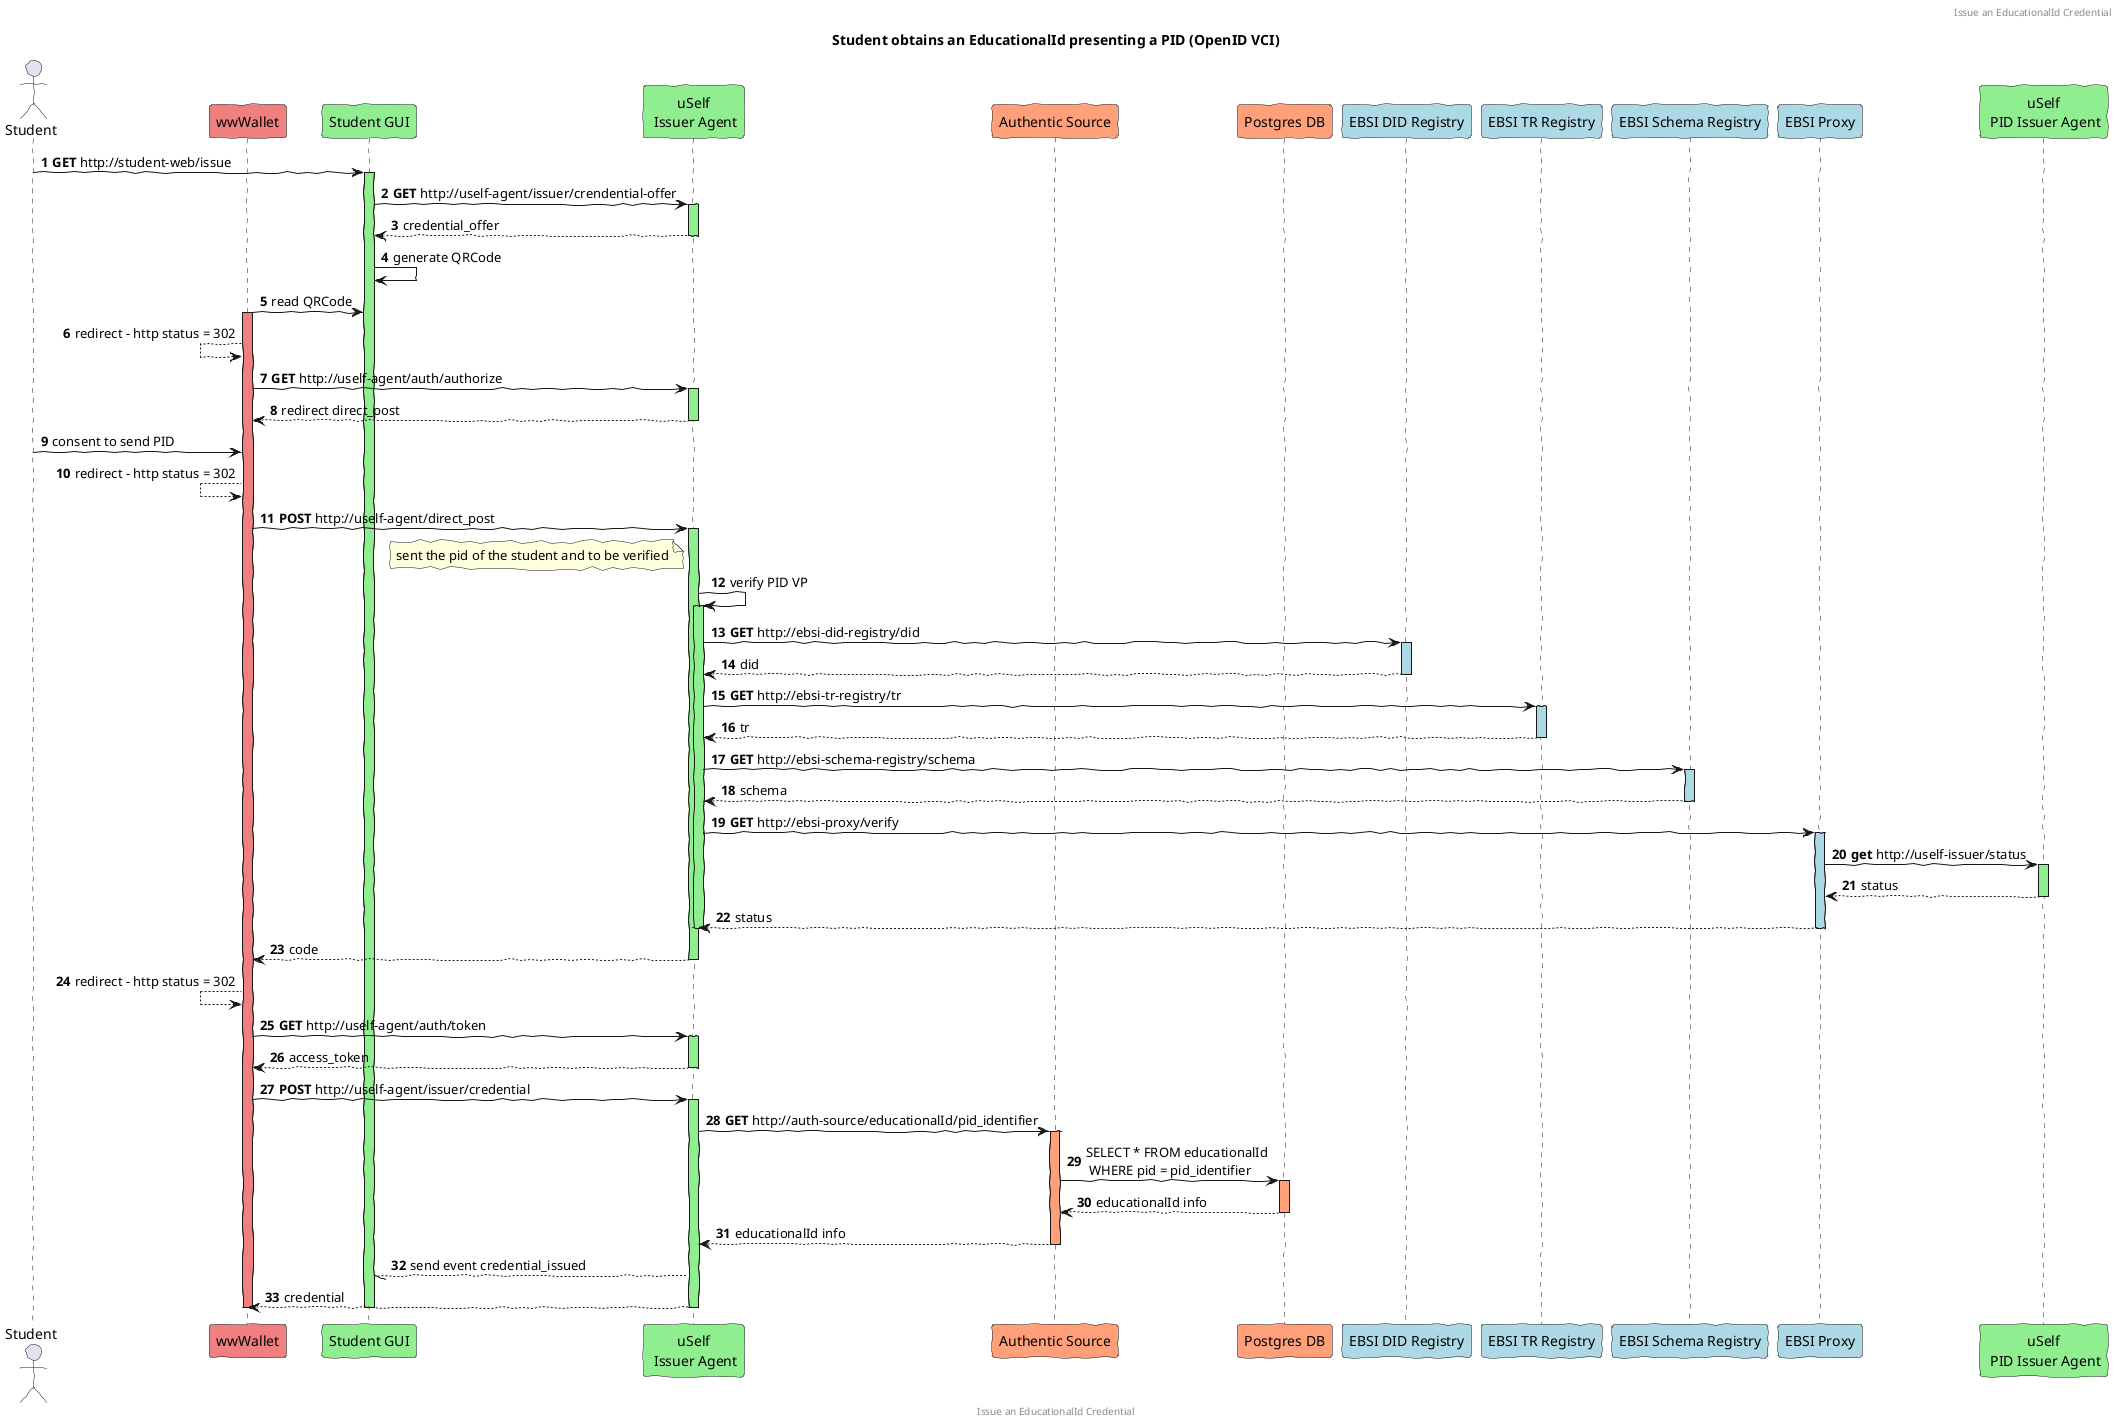 @startuml dc4eu-issue-educationalId
'https://plantuml.com/sequence-diagram
skinparam handwritten true



header 
    Issue an EducationalId Credential
end header
title
    Student obtains an EducationalId presenting a PID (OpenID VCI)
end title
footer 
    Issue an EducationalId Credential
end footer

actor "Student" as student
participant "wwWallet" as mobile #LightCoral
participant "Student GUI" as stdGUI #LightGreen
participant "uSelf\n Issuer Agent" as agent #LightGreen
participant "Authentic Source" as authSource #LightSalmon
participant "Postgres DB" as db #LightSalmon

participant "EBSI DID Registry" as didr #LightBlue
participant "EBSI TR Registry" as trr #LightBlue
participant "EBSI Schema Registry" as sr #LightBlue
participant "EBSI Proxy" as proxy #LightBlue

participant "uSelf\n PID Issuer Agent" as issuer #LightGreen

autonumber

    student->stdGUI:**GET** http://student-web/issue
    activate stdGUI #LightGreen
    stdGUI->agent:**GET** http://uself-agent/issuer/crendential-offer
    activate agent #LightGreen
    return credential_offer
    stdGUI->stdGUI: generate QRCode
    mobile->stdGUI: read QRCode
    activate mobile #LightCoral
    mobile<--mobile: redirect - http status = 302
    mobile->agent:**GET** http://uself-agent/auth/authorize
    activate agent #LightGreen
    return redirect direct_post
    student->mobile: consent to send PID
    mobile<--mobile: redirect - http status = 302
    mobile->agent:**POST** http://uself-agent/direct_post
    activate agent #LightGreen
    note left of agent: sent the pid of the student and to be verified
    agent->agent: verify PID VP
    activate agent #LightGreen

    agent->didr:**GET** http://ebsi-did-registry/did
    activate didr #LightBlue
    return did

    agent->trr:**GET** http://ebsi-tr-registry/tr
    activate trr #LightBlue
    return tr

    agent->sr:**GET** http://ebsi-schema-registry/schema
    activate sr #LightBlue
    return schema

    agent->proxy:**GET** http://ebsi-proxy/verify
    activate proxy #LightBlue
        proxy->issuer:**get** http://uself-issuer/status
        activate issuer #LightGreen
        return status
    return status
    deactivate agent

    
    return code
    mobile<--mobile: redirect - http status = 302 
    mobile->agent:**GET** http://uself-agent/auth/token
    activate agent #LightGreen
    return access_token
    mobile->agent:**POST** http://uself-agent/issuer/credential
    activate agent #LightGreen
    agent->authSource:**GET** http://auth-source/educationalId/pid_identifier
    activate authSource #LightSalmon
    authSource->db: SELECT * FROM educationalId\n WHERE pid = pid_identifier
    activate db #LightSalmon
    return educationalId info
    return educationalId info
    agent--//stdGUI: send event credential_issued
    return credential
    deactivate mobile
    deactivate stdGUI

@enduml